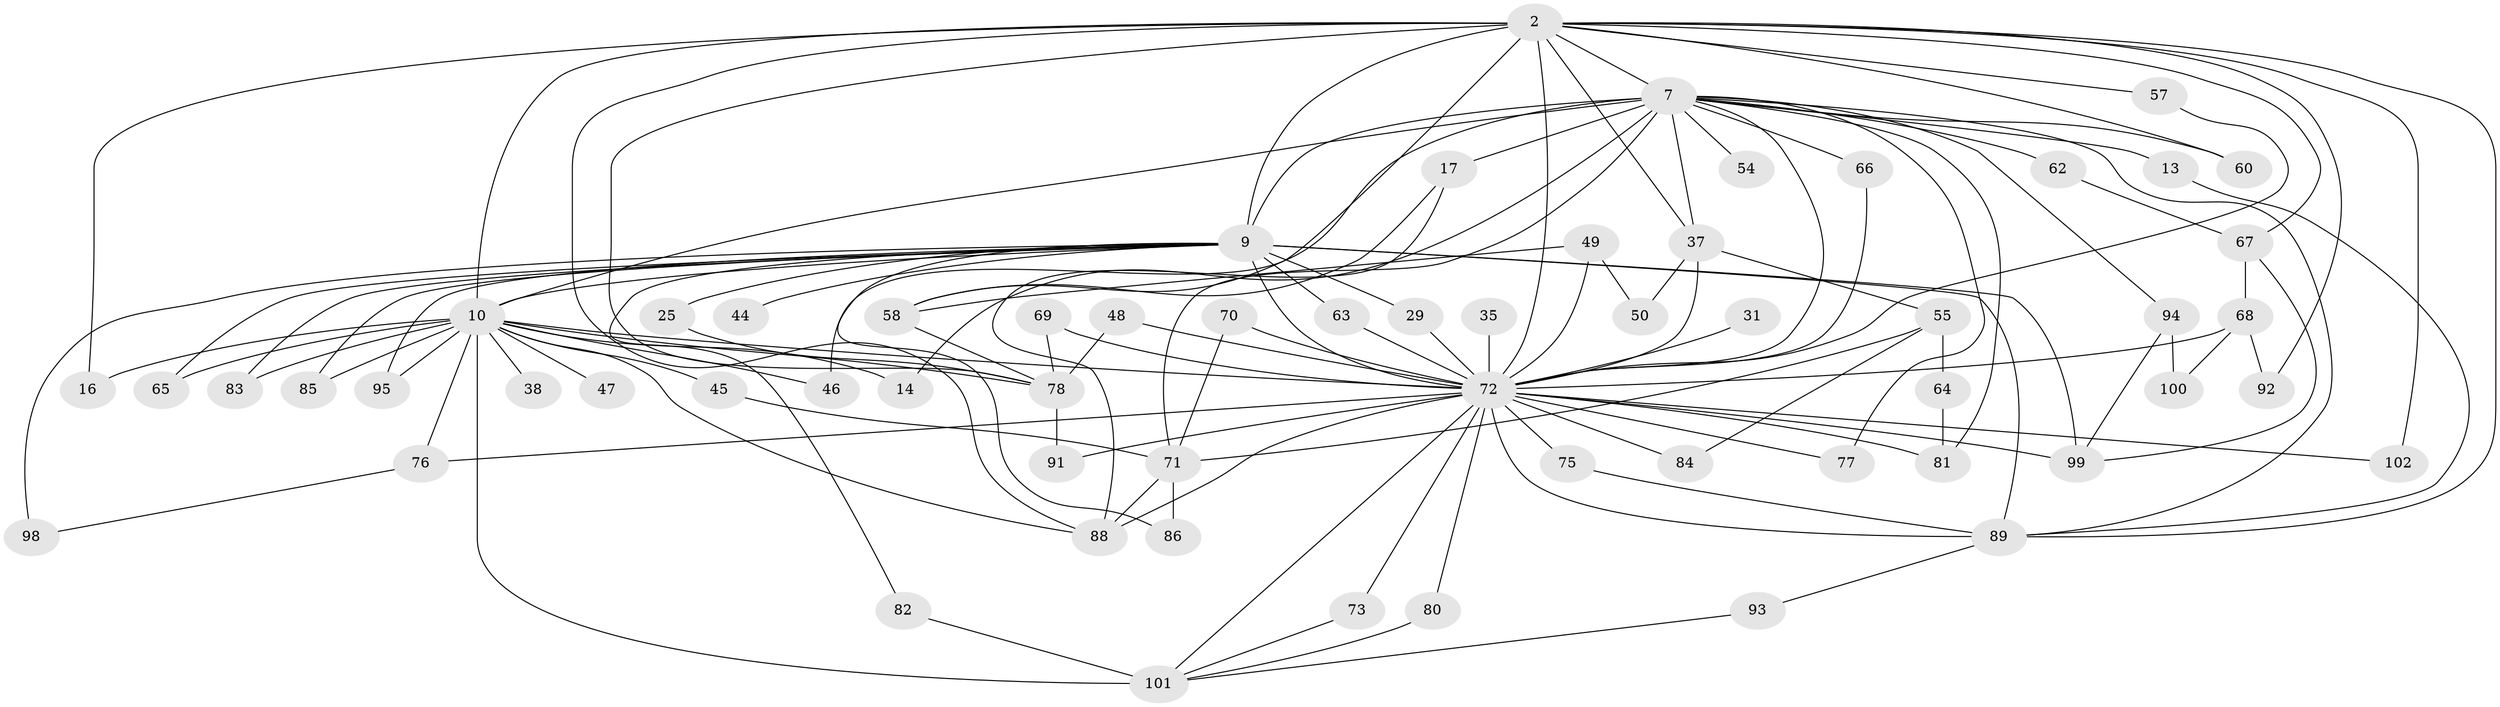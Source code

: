 // original degree distribution, {16: 0.00980392156862745, 14: 0.00980392156862745, 19: 0.0196078431372549, 20: 0.0392156862745098, 26: 0.00980392156862745, 23: 0.00980392156862745, 8: 0.0392156862745098, 4: 0.12745098039215685, 3: 0.11764705882352941, 2: 0.5686274509803921, 5: 0.049019607843137254}
// Generated by graph-tools (version 1.1) at 2025/49/03/04/25 21:49:42]
// undirected, 61 vertices, 121 edges
graph export_dot {
graph [start="1"]
  node [color=gray90,style=filled];
  2 [super="+1"];
  7 [super="+3"];
  9 [super="+4"];
  10 [super="+8"];
  13;
  14;
  16;
  17;
  25;
  29;
  31;
  35;
  37 [super="+33"];
  38;
  44;
  45;
  46;
  47;
  48;
  49 [super="+32"];
  50;
  54;
  55;
  57;
  58 [super="+27+51"];
  60;
  62;
  63;
  64;
  65;
  66;
  67 [super="+41+59"];
  68;
  69;
  70;
  71 [super="+39"];
  72 [super="+40+28"];
  73;
  75;
  76;
  77;
  78 [super="+20"];
  80;
  81 [super="+36"];
  82;
  83;
  84;
  85;
  86;
  88 [super="+53"];
  89 [super="+61+87+74"];
  91;
  92;
  93;
  94;
  95;
  98 [super="+97"];
  99 [super="+18+12"];
  100 [super="+96"];
  101 [super="+52+56+90"];
  102;
  2 -- 7 [weight=4];
  2 -- 9 [weight=4];
  2 -- 10 [weight=4];
  2 -- 60;
  2 -- 102;
  2 -- 67 [weight=2];
  2 -- 16;
  2 -- 57;
  2 -- 92;
  2 -- 78;
  2 -- 89;
  2 -- 37;
  2 -- 72 [weight=4];
  2 -- 88;
  2 -- 58;
  7 -- 9 [weight=4];
  7 -- 10 [weight=4];
  7 -- 13 [weight=2];
  7 -- 14;
  7 -- 17 [weight=2];
  7 -- 60;
  7 -- 66;
  7 -- 72 [weight=5];
  7 -- 77;
  7 -- 81 [weight=2];
  7 -- 71 [weight=3];
  7 -- 94;
  7 -- 46;
  7 -- 54;
  7 -- 62;
  7 -- 37;
  7 -- 89;
  9 -- 10 [weight=4];
  9 -- 25;
  9 -- 44 [weight=2];
  9 -- 63;
  9 -- 65;
  9 -- 82;
  9 -- 85;
  9 -- 89 [weight=4];
  9 -- 83;
  9 -- 86;
  9 -- 29;
  9 -- 95;
  9 -- 98 [weight=2];
  9 -- 99 [weight=3];
  9 -- 72 [weight=6];
  10 -- 14;
  10 -- 16;
  10 -- 38 [weight=2];
  10 -- 47 [weight=2];
  10 -- 65;
  10 -- 85;
  10 -- 101 [weight=5];
  10 -- 76;
  10 -- 78 [weight=3];
  10 -- 83;
  10 -- 88;
  10 -- 95;
  10 -- 45;
  10 -- 46;
  10 -- 72 [weight=6];
  13 -- 89;
  17 -- 58;
  17 -- 88;
  25 -- 78;
  29 -- 72;
  31 -- 72;
  35 -- 72 [weight=2];
  37 -- 50;
  37 -- 55;
  37 -- 72 [weight=2];
  45 -- 71;
  48 -- 78;
  48 -- 72;
  49 -- 58;
  49 -- 50;
  49 -- 72 [weight=3];
  55 -- 64;
  55 -- 84;
  55 -- 71;
  57 -- 72;
  58 -- 78;
  62 -- 67;
  63 -- 72;
  64 -- 81;
  66 -- 72;
  67 -- 99 [weight=2];
  67 -- 68;
  68 -- 92;
  68 -- 100;
  68 -- 72;
  69 -- 78;
  69 -- 72;
  70 -- 71;
  70 -- 72;
  71 -- 86;
  71 -- 88;
  72 -- 73;
  72 -- 75;
  72 -- 76;
  72 -- 77;
  72 -- 80;
  72 -- 81;
  72 -- 84;
  72 -- 89;
  72 -- 91;
  72 -- 99;
  72 -- 101 [weight=3];
  72 -- 102;
  72 -- 88;
  73 -- 101;
  75 -- 89;
  76 -- 98;
  78 -- 91;
  80 -- 101;
  82 -- 101;
  89 -- 93;
  93 -- 101;
  94 -- 100 [weight=2];
  94 -- 99;
}
